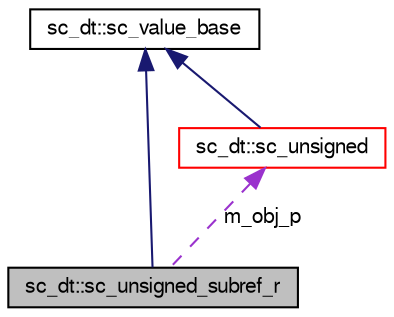digraph G
{
  edge [fontname="FreeSans",fontsize="10",labelfontname="FreeSans",labelfontsize="10"];
  node [fontname="FreeSans",fontsize="10",shape=record];
  Node1 [label="sc_dt::sc_unsigned_subref_r",height=0.2,width=0.4,color="black", fillcolor="grey75", style="filled" fontcolor="black"];
  Node2 -> Node1 [dir=back,color="midnightblue",fontsize="10",style="solid",fontname="FreeSans"];
  Node2 [label="sc_dt::sc_value_base",height=0.2,width=0.4,color="black", fillcolor="white", style="filled",URL="$a00238.html"];
  Node3 -> Node1 [dir=back,color="darkorchid3",fontsize="10",style="dashed",label="m_obj_p",fontname="FreeSans"];
  Node3 [label="sc_dt::sc_unsigned",height=0.2,width=0.4,color="red", fillcolor="white", style="filled",URL="$a00231.html"];
  Node2 -> Node3 [dir=back,color="midnightblue",fontsize="10",style="solid",fontname="FreeSans"];
}
